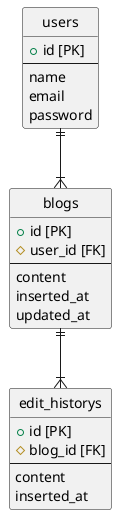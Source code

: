@startuml

hide circle
skinparam linetype ortho

entity "users" {
  + id [PK]
  --
  name
  email
  password
}



entity "blogs" {
  + id [PK]
  # user_id [FK]
  --
  content
  inserted_at
  updated_at
}

entity "edit_historys" {
  + id [PK]
  # blog_id [FK]
  --
  content
  inserted_at
}

blogs ||-d-|{ edit_historys
users ||--|{ blogs
@enduml